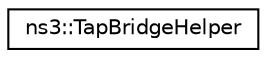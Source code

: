 digraph "Graphical Class Hierarchy"
{
 // LATEX_PDF_SIZE
  edge [fontname="Helvetica",fontsize="10",labelfontname="Helvetica",labelfontsize="10"];
  node [fontname="Helvetica",fontsize="10",shape=record];
  rankdir="LR";
  Node0 [label="ns3::TapBridgeHelper",height=0.2,width=0.4,color="black", fillcolor="white", style="filled",URL="$classns3_1_1_tap_bridge_helper.html",tooltip="build TapBridge to allow ns-3 simulations to interact with Linux tap devices and processes on the Lin..."];
}
